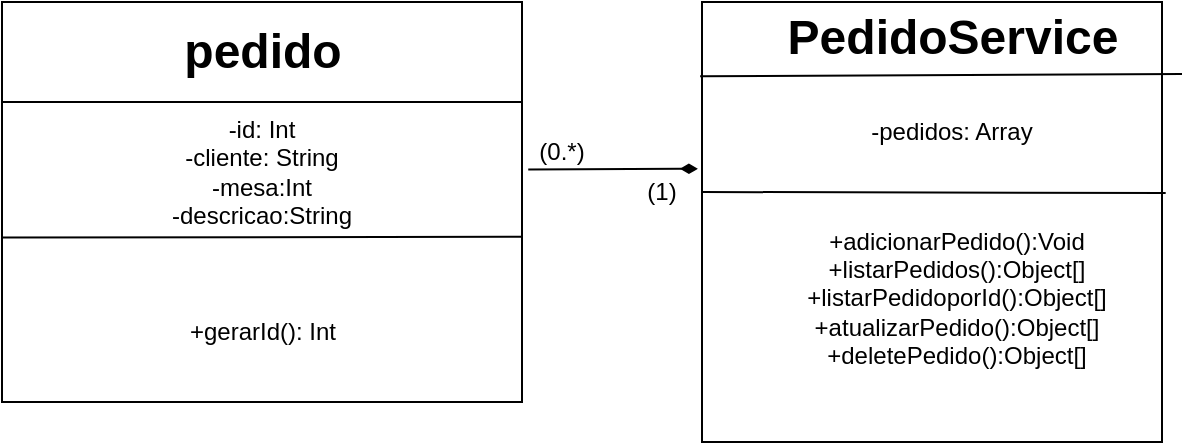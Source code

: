 <mxfile>
    <diagram id="6vcwwQMi7pkXhHzMGCEQ" name="Página-1">
        <mxGraphModel dx="483" dy="419" grid="1" gridSize="10" guides="1" tooltips="1" connect="1" arrows="1" fold="1" page="1" pageScale="1" pageWidth="827" pageHeight="1169" math="0" shadow="0">
            <root>
                <mxCell id="0"/>
                <mxCell id="1" parent="0"/>
                <mxCell id="2" value="" style="rounded=0;whiteSpace=wrap;html=1;" parent="1" vertex="1">
                    <mxGeometry x="20" y="20" width="260" height="200" as="geometry"/>
                </mxCell>
                <mxCell id="3" value="pedido" style="text;strokeColor=none;fillColor=none;html=1;fontSize=24;fontStyle=1;verticalAlign=middle;align=center;" parent="1" vertex="1">
                    <mxGeometry x="110" y="40" width="80" height="10" as="geometry"/>
                </mxCell>
                <mxCell id="10" value="" style="endArrow=none;html=1;entryX=1;entryY=0.25;entryDx=0;entryDy=0;exitX=0;exitY=0.25;exitDx=0;exitDy=0;" parent="1" source="2" target="2" edge="1">
                    <mxGeometry width="50" height="50" relative="1" as="geometry">
                        <mxPoint x="160" y="150" as="sourcePoint"/>
                        <mxPoint x="210" y="100" as="targetPoint"/>
                    </mxGeometry>
                </mxCell>
                <mxCell id="11" value="-id: Int&lt;br&gt;-cliente: String&lt;br&gt;-mesa:Int&lt;br&gt;-descricao:String" style="text;html=1;strokeColor=none;fillColor=none;align=center;verticalAlign=middle;whiteSpace=wrap;rounded=0;" parent="1" vertex="1">
                    <mxGeometry x="65" y="80" width="170" height="50" as="geometry"/>
                </mxCell>
                <mxCell id="12" value="" style="endArrow=none;html=1;exitX=1.001;exitY=0.587;exitDx=0;exitDy=0;exitPerimeter=0;entryX=-0.001;entryY=0.589;entryDx=0;entryDy=0;entryPerimeter=0;" parent="1" source="2" target="2" edge="1">
                    <mxGeometry width="50" height="50" relative="1" as="geometry">
                        <mxPoint x="160" y="130" as="sourcePoint"/>
                        <mxPoint x="210" y="80" as="targetPoint"/>
                    </mxGeometry>
                </mxCell>
                <mxCell id="13" value="" style="rounded=0;whiteSpace=wrap;html=1;" parent="1" vertex="1">
                    <mxGeometry x="370" y="20" width="230" height="220" as="geometry"/>
                </mxCell>
                <mxCell id="14" value="PedidoService" style="text;strokeColor=none;fillColor=none;html=1;fontSize=24;fontStyle=1;verticalAlign=middle;align=center;" parent="1" vertex="1">
                    <mxGeometry x="427.5" y="20" width="135" height="35" as="geometry"/>
                </mxCell>
                <mxCell id="15" value="" style="endArrow=none;html=1;exitX=-0.004;exitY=0.169;exitDx=0;exitDy=0;exitPerimeter=0;" parent="1" source="13" edge="1">
                    <mxGeometry width="50" height="50" relative="1" as="geometry">
                        <mxPoint x="420" y="130" as="sourcePoint"/>
                        <mxPoint x="610" y="56" as="targetPoint"/>
                    </mxGeometry>
                </mxCell>
                <mxCell id="16" value="+gerarId(): Int" style="text;html=1;strokeColor=none;fillColor=none;align=center;verticalAlign=middle;whiteSpace=wrap;rounded=0;" vertex="1" parent="1">
                    <mxGeometry x="60.5" y="170" width="179" height="30" as="geometry"/>
                </mxCell>
                <mxCell id="17" value="-pedidos: Array&lt;br&gt;" style="text;html=1;strokeColor=none;fillColor=none;align=center;verticalAlign=middle;whiteSpace=wrap;rounded=0;" vertex="1" parent="1">
                    <mxGeometry x="430" y="70" width="130" height="30" as="geometry"/>
                </mxCell>
                <mxCell id="18" value="" style="endArrow=none;html=1;entryX=1.008;entryY=0.434;entryDx=0;entryDy=0;entryPerimeter=0;" edge="1" parent="1" target="13">
                    <mxGeometry width="50" height="50" relative="1" as="geometry">
                        <mxPoint x="370" y="115" as="sourcePoint"/>
                        <mxPoint x="500" y="30" as="targetPoint"/>
                    </mxGeometry>
                </mxCell>
                <mxCell id="19" value="+adicionarPedido():Void&lt;br&gt;+listarPedidos():Object[]&lt;br&gt;+listarPedidoporId():Object[]&lt;br&gt;+atualizarPedido():Object[]&lt;br&gt;+deletePedido():Object[]" style="text;html=1;strokeColor=none;fillColor=none;align=center;verticalAlign=middle;whiteSpace=wrap;rounded=0;" vertex="1" parent="1">
                    <mxGeometry x="405" y="135" width="185" height="65" as="geometry"/>
                </mxCell>
                <mxCell id="20" value="" style="endArrow=diamondThin;html=1;endFill=1;entryX=-0.009;entryY=0.379;entryDx=0;entryDy=0;entryPerimeter=0;exitX=1.012;exitY=0.419;exitDx=0;exitDy=0;exitPerimeter=0;" edge="1" parent="1" source="2" target="13">
                    <mxGeometry width="50" height="50" relative="1" as="geometry">
                        <mxPoint x="350" y="220" as="sourcePoint"/>
                        <mxPoint x="400" y="170" as="targetPoint"/>
                    </mxGeometry>
                </mxCell>
                <mxCell id="21" value="(0.*)" style="text;html=1;strokeColor=none;fillColor=none;align=center;verticalAlign=middle;whiteSpace=wrap;rounded=0;" vertex="1" parent="1">
                    <mxGeometry x="270" y="80" width="60" height="30" as="geometry"/>
                </mxCell>
                <mxCell id="22" value="(1)" style="text;html=1;strokeColor=none;fillColor=none;align=center;verticalAlign=middle;whiteSpace=wrap;rounded=0;" vertex="1" parent="1">
                    <mxGeometry x="320" y="100" width="60" height="30" as="geometry"/>
                </mxCell>
            </root>
        </mxGraphModel>
    </diagram>
</mxfile>